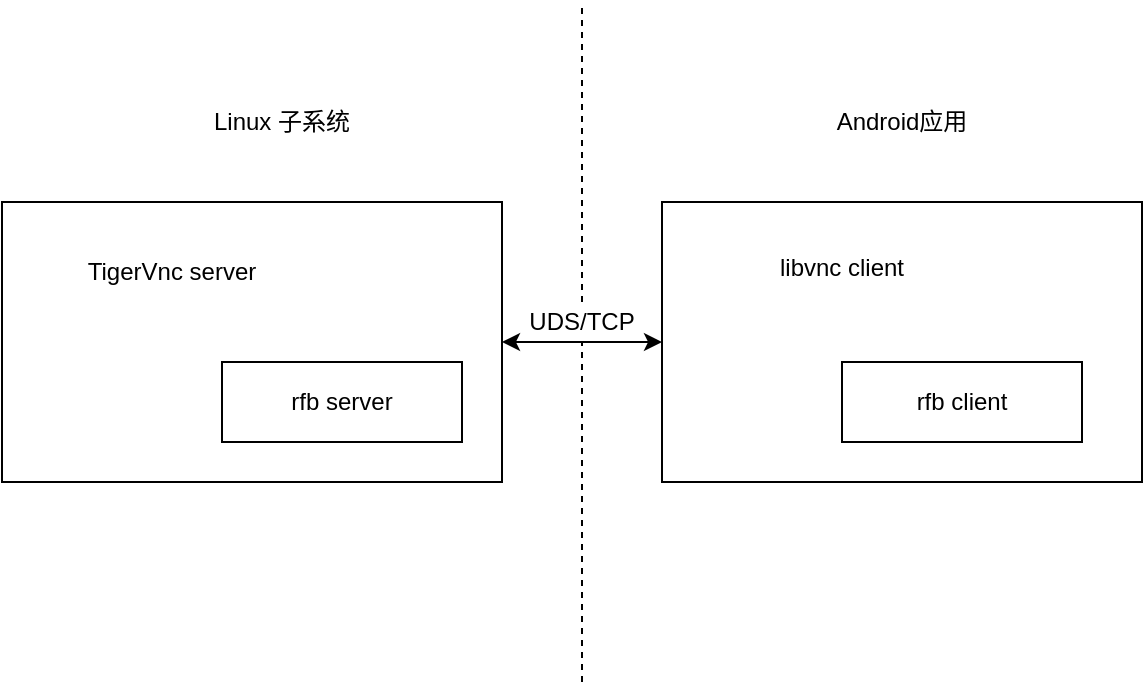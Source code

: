 <mxfile version="14.5.1" type="device"><diagram id="oiRz0oDFXDy9pqhNikDb" name="第 1 页"><mxGraphModel dx="1106" dy="795" grid="1" gridSize="10" guides="1" tooltips="1" connect="1" arrows="1" fold="1" page="1" pageScale="1" pageWidth="2336" pageHeight="1654" math="0" shadow="0"><root><mxCell id="0"/><mxCell id="1" parent="0"/><mxCell id="GdcuonyERBOsZjhuLmzC-12" style="edgeStyle=orthogonalEdgeStyle;rounded=0;orthogonalLoop=1;jettySize=auto;html=1;entryX=0;entryY=0.5;entryDx=0;entryDy=0;startArrow=classic;startFill=1;" edge="1" parent="1" source="GdcuonyERBOsZjhuLmzC-3" target="GdcuonyERBOsZjhuLmzC-4"><mxGeometry relative="1" as="geometry"/></mxCell><mxCell id="GdcuonyERBOsZjhuLmzC-3" value="" style="rounded=0;whiteSpace=wrap;html=1;" vertex="1" parent="1"><mxGeometry x="240" y="550" width="250" height="140" as="geometry"/></mxCell><mxCell id="GdcuonyERBOsZjhuLmzC-4" value="" style="rounded=0;whiteSpace=wrap;html=1;" vertex="1" parent="1"><mxGeometry x="570" y="550" width="240" height="140" as="geometry"/></mxCell><mxCell id="GdcuonyERBOsZjhuLmzC-5" value="TigerVnc server" style="text;html=1;strokeColor=none;fillColor=none;align=center;verticalAlign=middle;whiteSpace=wrap;rounded=0;" vertex="1" parent="1"><mxGeometry x="280" y="570" width="90" height="30" as="geometry"/></mxCell><mxCell id="GdcuonyERBOsZjhuLmzC-6" value="libvnc client" style="text;html=1;strokeColor=none;fillColor=none;align=center;verticalAlign=middle;whiteSpace=wrap;rounded=0;" vertex="1" parent="1"><mxGeometry x="610" y="575" width="100" height="15" as="geometry"/></mxCell><mxCell id="GdcuonyERBOsZjhuLmzC-7" value="rfb server" style="rounded=0;whiteSpace=wrap;html=1;" vertex="1" parent="1"><mxGeometry x="350" y="630" width="120" height="40" as="geometry"/></mxCell><mxCell id="GdcuonyERBOsZjhuLmzC-8" value="rfb client" style="rounded=0;whiteSpace=wrap;html=1;" vertex="1" parent="1"><mxGeometry x="660" y="630" width="120" height="40" as="geometry"/></mxCell><mxCell id="GdcuonyERBOsZjhuLmzC-9" value="" style="endArrow=none;dashed=1;html=1;" edge="1" parent="1" source="GdcuonyERBOsZjhuLmzC-13"><mxGeometry width="50" height="50" relative="1" as="geometry"><mxPoint x="530" y="790" as="sourcePoint"/><mxPoint x="530" y="450" as="targetPoint"/></mxGeometry></mxCell><mxCell id="GdcuonyERBOsZjhuLmzC-10" value="Linux 子系统" style="text;html=1;strokeColor=none;fillColor=none;align=center;verticalAlign=middle;whiteSpace=wrap;rounded=0;" vertex="1" parent="1"><mxGeometry x="330" y="500" width="100" height="20" as="geometry"/></mxCell><mxCell id="GdcuonyERBOsZjhuLmzC-11" value="Android应用" style="text;html=1;strokeColor=none;fillColor=none;align=center;verticalAlign=middle;whiteSpace=wrap;rounded=0;" vertex="1" parent="1"><mxGeometry x="640" y="500" width="100" height="20" as="geometry"/></mxCell><mxCell id="GdcuonyERBOsZjhuLmzC-13" value="UDS/TCP" style="text;html=1;strokeColor=none;fillColor=none;align=center;verticalAlign=middle;whiteSpace=wrap;rounded=0;" vertex="1" parent="1"><mxGeometry x="510" y="600" width="40" height="20" as="geometry"/></mxCell><mxCell id="GdcuonyERBOsZjhuLmzC-14" value="" style="endArrow=none;dashed=1;html=1;" edge="1" parent="1" target="GdcuonyERBOsZjhuLmzC-13"><mxGeometry width="50" height="50" relative="1" as="geometry"><mxPoint x="530" y="790" as="sourcePoint"/><mxPoint x="530" y="450" as="targetPoint"/></mxGeometry></mxCell></root></mxGraphModel></diagram></mxfile>